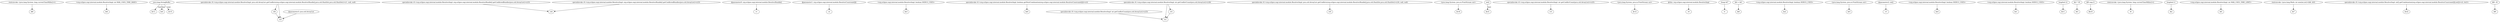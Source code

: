 digraph g {
0[label="staticinvoke <java.lang.System: long currentTimeMillis()>()"]
1[label="$l8"]
0->1[label=""]
2[label="<org.eclipse.osgi.internal.module.ResolverImpl: int MAX_USES_TIME_BASE>"]
3[label="$i4"]
2->3[label=""]
4[label="java.lang.StringBuffer"]
5[label="$r11"]
4->5[label="type"]
6[label="r26"]
7[label="r23"]
6->7[label=""]
8[label="specialinvoke r0.<org.eclipse.osgi.internal.module.ResolverImpl: org.eclipse.osgi.internal.module.ResolverBundle[] getConflictedBundles(java.util.ArrayList)>(r23)"]
9[label="r24"]
8->9[label=""]
10[label="@parameter0: org.eclipse.osgi.internal.module.ResolverBundle[]"]
11[label="r1"]
10->11[label=""]
12[label="specialinvoke r0.<org.eclipse.osgi.internal.module.ResolverImpl: java.util.ArrayList getConflicts(org.eclipse.osgi.internal.module.ResolverBundle[],java.util.HashSet,java.util.HashSet)>(r1, null, null)"]
12->6[label=""]
13[label="@parameter1: org.eclipse.osgi.internal.module.ResolverConstraint[][]"]
14[label="r2"]
13->14[label=""]
15[label="<org.eclipse.osgi.internal.module.ResolverImpl: boolean DEBUG_USES>"]
16[label="$z3"]
15->16[label=""]
17[label="specialinvoke r0.<org.eclipse.osgi.internal.module.ResolverImpl: boolean getNextCombination(org.eclipse.osgi.internal.module.ResolverConstraint[][])>(r2)"]
18[label="$z0"]
17->18[label=""]
19[label="specialinvoke r0.<org.eclipse.osgi.internal.module.ResolverImpl: int getConflictCount(java.util.ArrayList)>(r23)"]
20[label="i12"]
19->20[label=""]
21[label="specialinvoke r0.<org.eclipse.osgi.internal.module.ResolverImpl: java.util.ArrayList getConflicts(org.eclipse.osgi.internal.module.ResolverBundle[],java.util.HashSet,java.util.HashSet)>(r24, null, null)"]
22[label="r25"]
21->22[label=""]
23[label="i14"]
23->20[label=""]
24[label="<java.lang.System: java.io.PrintStream out>"]
25[label="$r16"]
24->25[label=""]
12->7[label=""]
26[label="specialinvoke r0.<org.eclipse.osgi.internal.module.ResolverImpl: int getConflictCount(java.util.ArrayList)>(r26)"]
26->23[label=""]
27[label="int[]"]
28[label="$r21"]
27->28[label="type"]
29[label="specialinvoke r0.<org.eclipse.osgi.internal.module.ResolverImpl: int getConflictCount(java.util.ArrayList)>(r25)"]
30[label="i13"]
29->30[label=""]
31[label="@parameter3: java.util.ArrayList"]
31->7[label=""]
32[label="<java.lang.System: java.io.PrintStream out>"]
33[label="$r12"]
32->33[label=""]
34[label="@this: org.eclipse.osgi.internal.module.ResolverImpl"]
35[label="r0"]
34->35[label=""]
36[label="(long) $i7"]
37[label="l1"]
36->37[label=""]
38[label="$i4 + $i3"]
39[label="$i6"]
38->39[label=""]
40[label="<org.eclipse.osgi.internal.module.ResolverImpl: boolean DEBUG_USES>"]
41[label="$z2"]
40->41[label=""]
42[label="$r4"]
4->42[label="type"]
43[label="<java.lang.System: java.io.PrintStream out>"]
44[label="$r5"]
43->44[label=""]
45[label="@parameter2: int[]"]
46[label="r3"]
45->46[label=""]
47[label="<org.eclipse.osgi.internal.module.ResolverImpl: boolean DEBUG_USES>"]
48[label="$z4"]
47->48[label=""]
49[label="<org.eclipse.osgi.internal.module.ResolverImpl: boolean DEBUG_USES>"]
50[label="$z1"]
49->50[label=""]
51[label="lengthof r2"]
52[label="$i11"]
51->52[label=""]
26->20[label=""]
53[label="specialinvoke r0.<org.eclipse.osgi.internal.module.ResolverImpl: org.eclipse.osgi.internal.module.ResolverBundle[] getConflictedBundles(java.util.ArrayList)>(r23)"]
53->9[label=""]
54[label="$i2 * 30"]
55[label="$i3"]
54->55[label=""]
56[label="$r15"]
4->56[label="type"]
57[label="$l9 cmp l1"]
58[label="$b10"]
57->58[label=""]
59[label="staticinvoke <java.lang.System: long currentTimeMillis()>()"]
60[label="l0"]
59->60[label=""]
61[label="lengthof r1"]
62[label="$i2"]
61->62[label=""]
63[label="<org.eclipse.osgi.internal.module.ResolverImpl: int MAX_USES_TIME_LIMIT>"]
64[label="$i5"]
63->64[label=""]
65[label="staticinvoke <java.lang.Math: int min(int,int)>($i6, $i5)"]
66[label="$i7"]
65->66[label=""]
67[label="specialinvoke r0.<org.eclipse.osgi.internal.module.ResolverImpl: int[] getCombination(org.eclipse.osgi.internal.module.ResolverConstraint[][],int[])>(r2, $r21)"]
68[label="$r22"]
67->68[label=""]
69[label="$l8 - l0"]
70[label="$l9"]
69->70[label=""]
}